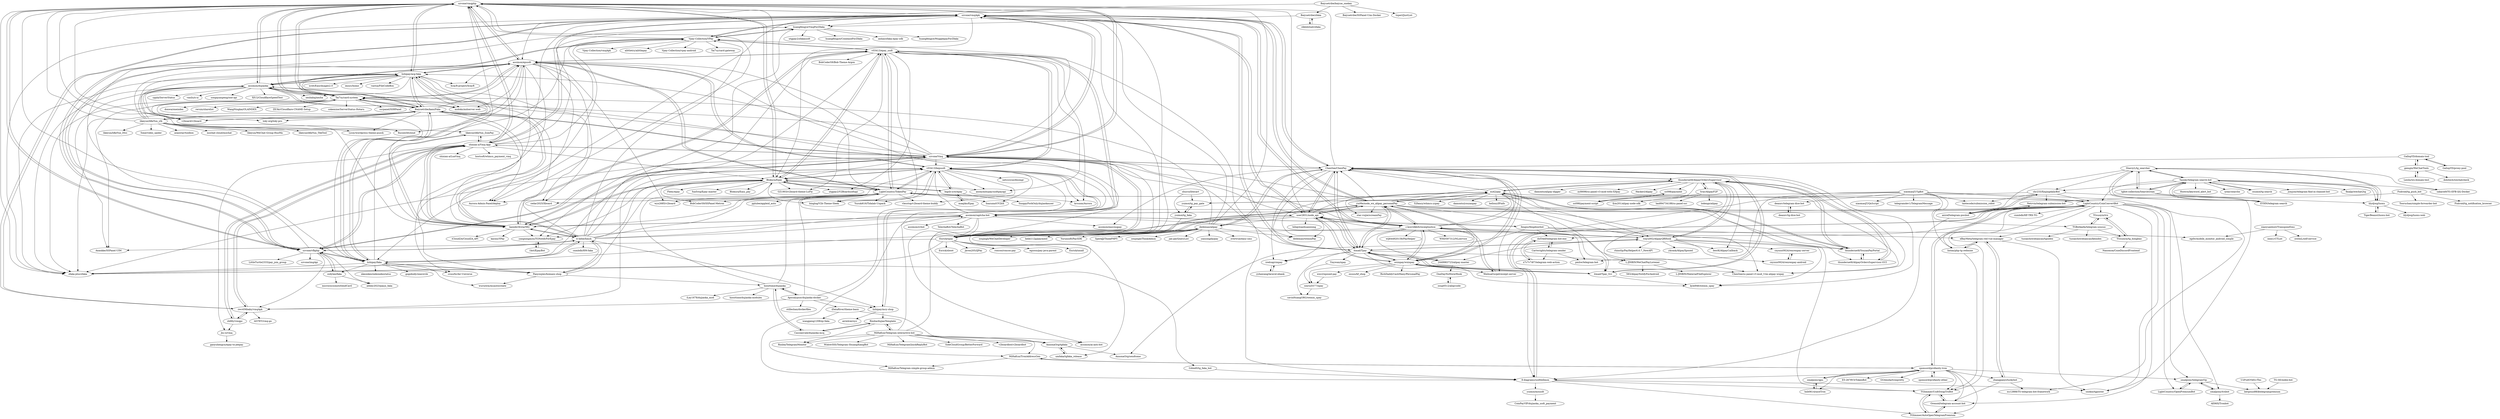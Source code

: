 digraph G {
"szvone/vmqphp" -> "szvone/vmqApk"
"szvone/vmqphp" -> "szvone/Vmq"
"szvone/vmqphp" -> "assimon/epusdt"
"szvone/vmqphp" -> "lizhipay/acg-faka"
"szvone/vmqphp" -> "assimon/dujiaoka"
"szvone/vmqphp" -> "zfaka-plus/zfaka" ["e"=1]
"szvone/vmqphp" -> "Tai7sy/card-system"
"szvone/vmqphp" -> "szvone/vfkphp"
"szvone/vmqphp" -> "Baiyuetribe/kamiFaka"
"szvone/vmqphp" -> "v2board/v2board" ["e"=1]
"szvone/vmqphp" -> "flucont/btcloud" ["e"=1]
"szvone/vmqphp" -> "Blokura/Epay"
"szvone/vmqphp" -> "shinian-a/Vmq-App"
"szvone/vmqphp" -> "LightCountry/TokenPay"
"szvone/vmqphp" -> "Aurora-Admin-Panel/deploy" ["e"=1]
"assimon/dujiaoka" -> "lizhipay/acg-faka"
"assimon/dujiaoka" -> "zfaka-plus/zfaka" ["e"=1]
"assimon/dujiaoka" -> "Tai7sy/card-system"
"assimon/dujiaoka" -> "assimon/epusdt"
"assimon/dujiaoka" -> "nezhahq/nezha" ["e"=1]
"assimon/dujiaoka" -> "v2board/v2board" ["e"=1]
"assimon/dujiaoka" -> "Anankke/SSPanel-UIM" ["e"=1]
"assimon/dujiaoka" -> "Baiyuetribe/kamiFaka"
"assimon/dujiaoka" -> "szvone/vmqphp"
"assimon/dujiaoka" -> "vaxilu/x-ui" ["e"=1]
"assimon/dujiaoka" -> "midoks/mdserver-web" ["e"=1]
"assimon/dujiaoka" -> "songquanpeng/one-api" ["e"=1]
"assimon/dujiaoka" -> "lsky-org/lsky-pro" ["e"=1]
"assimon/dujiaoka" -> "XIU2/CloudflareSpeedTest" ["e"=1]
"assimon/dujiaoka" -> "cppla/ServerStatus" ["e"=1]
"Baiyuetribe/baiyue_onekey" -> "Baiyuetribe/SSPanel-Uim-Docker" ["e"=1]
"Baiyuetribe/baiyue_onekey" -> "Baiyuetribe/zfaka"
"Baiyuetribe/baiyue_onekey" -> "txperl/JustList" ["e"=1]
"Baiyuetribe/baiyue_onekey" -> "lizhipay/faka"
"Tai7sy/card-system" -> "zfaka-plus/zfaka" ["e"=1]
"Tai7sy/card-system" -> "assimon/dujiaoka"
"Tai7sy/card-system" -> "lizhipay/acg-faka"
"Tai7sy/card-system" -> "Baiyuetribe/kamiFaka"
"Tai7sy/card-system" -> "szvone/vmqphp"
"Tai7sy/card-system" -> "assimon/epusdt"
"Tai7sy/card-system" -> "donwa/oneindex" ["e"=1]
"Tai7sy/card-system" -> "Anankke/SSPanel-UIM" ["e"=1]
"Tai7sy/card-system" -> "v2board/v2board" ["e"=1]
"Tai7sy/card-system" -> "reruin/sharelist" ["e"=1]
"Tai7sy/card-system" -> "WangNingkai/OLAINDEX" ["e"=1]
"Tai7sy/card-system" -> "midoks/mdserver-web" ["e"=1]
"Tai7sy/card-system" -> "ZE3kr/Cloudflare-CNAME-Setup" ["e"=1]
"Tai7sy/card-system" -> "cokemine/ServerStatus-Hotaru" ["e"=1]
"Tai7sy/card-system" -> "ssrpanel/SSRPanel" ["e"=1]
"user2831/node_api" -> "yioMe/node_wx_alipay_personalPay"
"user2831/node_api" -> "c-kzxvldkhX/receiptnotice"
"user2831/node_api" -> "Exrick/xpay"
"user2831/node_api" -> "ChenSee/ChenPay"
"user2831/node_api" -> "szvone/vmqApk"
"user2831/node_api" -> "wxinpay/wxinpay"
"user2831/node_api" -> "szvone/vmqphp"
"user2831/node_api" -> "itmad/Tpay"
"user2831/node_api" -> "zfaka-plus/zfaka" ["e"=1]
"user2831/node_api" -> "szvone/Vmq"
"user2831/node_api" -> "dedemao/alipay"
"user2831/node_api" -> "dedemao/weixinPay" ["e"=1]
"user2831/node_api" -> "hiliqi/xiaohuanxiong" ["e"=1]
"user2831/node_api" -> "ChenSee/ss-panel-v3-mod_Uim-alipay-wxpay" ["e"=1]
"user2831/node_api" -> "xu42/pay"
"Exrick/xpay" -> "user2831/node_api"
"Exrick/xpay" -> "Exrick/xmall" ["e"=1]
"Exrick/xpay" -> "szvone/vmqphp"
"Exrick/xpay" -> "Exrick/xboot" ["e"=1]
"Exrick/xpay" -> "zfaka-plus/zfaka" ["e"=1]
"Exrick/xpay" -> "Tai7sy/card-system"
"Exrick/xpay" -> "assimon/dujiaoka"
"Exrick/xpay" -> "yioMe/node_wx_alipay_personalPay"
"Exrick/xpay" -> "Javen205/IJPay" ["e"=1]
"Exrick/xpay" -> "roncoo/roncoo-pay" ["e"=1]
"Exrick/xpay" -> "szvone/vmqApk"
"Exrick/xpay" -> "szvone/Vmq"
"Exrick/xpay" -> "Anankke/SSPanel-UIM" ["e"=1]
"Exrick/xpay" -> "egzosn/pay-java-parent" ["e"=1]
"Exrick/xpay" -> "dedemao/alipay"
"szvone/vmqApk" -> "szvone/Vmq"
"szvone/vmqApk" -> "szvone/vmqphp"
"szvone/vmqApk" -> "szvone/vfkphp"
"szvone/vmqApk" -> "zwc456baby/vmqApk"
"szvone/vmqApk" -> "ChenSee/ChenPay"
"szvone/vmqApk" -> "Vpay-Collection/VPay"
"szvone/vmqApk" -> "shinian-a/Vmq-App"
"szvone/vmqApk" -> "assimon/epusdt"
"szvone/vmqApk" -> "itmad/Tpay"
"szvone/vmqApk" -> "user2831/node_api"
"szvone/vmqApk" -> "Blokura/Epay"
"szvone/vmqApk" -> "zfaka-plus/zfaka" ["e"=1]
"szvone/vmqApk" -> "yioMe/node_wx_alipay_personalPay"
"szvone/vmqApk" -> "huangfengye/VmqForZfaka"
"szvone/vmqApk" -> "c-kzxvldkhX/receiptnotice"
"c-kzxvldkhX/receiptnotice" -> "WeihuaGu/getreceipt-server"
"c-kzxvldkhX/receiptnotice" -> "user2831/node_api"
"c-kzxvldkhX/receiptnotice" -> "wlj644920158/PayHelper"
"c-kzxvldkhX/receiptnotice" -> "yioMe/node_wx_alipay_personalPay"
"c-kzxvldkhX/receiptnotice" -> "wayu002/AlipayQRHook"
"c-kzxvldkhX/receiptnotice" -> "WHD597312/NLservice"
"c-kzxvldkhX/receiptnotice" -> "szvone/vmqApk"
"c-kzxvldkhX/receiptnotice" -> "ChenSee/ChenPay"
"c-kzxvldkhX/receiptnotice" -> "wxinpay/wxinpay"
"c-kzxvldkhX/receiptnotice" -> "itmad/Tpay"
"c-kzxvldkhX/receiptnotice" -> "szvone/Vmq"
"c-kzxvldkhX/receiptnotice" -> "2449983723/alipay-master"
"c-kzxvldkhX/receiptnotice" -> "Exrick/xpay"
"c-kzxvldkhX/receiptnotice" -> "xu42/pay"
"c-kzxvldkhX/receiptnotice" -> "egdw/mobile_monitor_android_simple"
"dedemao/alipay" -> "dedemao/weixinPay" ["e"=1]
"dedemao/alipay" -> "zoujingli/WeChatDeveloper" ["e"=1]
"dedemao/alipay" -> "helei112g/payment" ["e"=1]
"dedemao/alipay" -> "ChenSee/ChenPay"
"dedemao/alipay" -> "Yurunsoft/PaySDK" ["e"=1]
"dedemao/alipay" -> "szvone/vmqphp"
"dedemao/alipay" -> "SperkJJ/ThinkPHP5" ["e"=1]
"dedemao/alipay" -> "szvone/vmqApk"
"dedemao/alipay" -> "Tai7sy/card-system"
"dedemao/alipay" -> "zoujingli/ThinkAdmin" ["e"=1]
"dedemao/alipay" -> "zfaka-plus/zfaka" ["e"=1]
"dedemao/alipay" -> "jae-jae/QueryList" ["e"=1]
"dedemao/alipay" -> "Exrick/xpay"
"dedemao/alipay" -> "yansongda/pay" ["e"=1]
"dedemao/alipay" -> "overtrue/easy-sms" ["e"=1]
"Taosky/telegram-search-bot" -> "SharzyL/tg_searcher"
"Taosky/telegram-search-bot" -> "tgbot-collection/SearchGram"
"Taosky/telegram-search-bot" -> "EYHN/telegram-search"
"Taosky/telegram-search-bot" -> "cxumol/tg-search"
"Taosky/telegram-search-bot" -> "lilydjwg/luoxu"
"Taosky/telegram-search-bot" -> "chr233/XinjingdailyBot"
"Taosky/telegram-search-bot" -> "jsmjsm/telegram-find-in-channel-bot"
"Taosky/telegram-search-bot" -> "finalpi/wechat2tg" ["e"=1]
"Taosky/telegram-search-bot" -> "sakarie9/TG-EFB-QQ-Docker" ["e"=1]
"Taosky/telegram-search-bot" -> "Hootrix/keyword_alert_bot" ["e"=1]
"Taosky/telegram-search-bot" -> "iyear/searchx"
"Taosky/telegram-search-bot" -> "LightCountry/CoinConvertBot"
"2449983723/alipay-master" -> "OneDayNoMore/Hook"
"Vpay-Collection/VPay" -> "huangfengye/VmqForZfaka"
"Vpay-Collection/VPay" -> "Tai7sy/card-gateway"
"Vpay-Collection/VPay" -> "szvone/vmqApk"
"Vpay-Collection/VPay" -> "szvone/vfkphp"
"Vpay-Collection/VPay" -> "Vpay-Collection/vmqApk"
"Vpay-Collection/VPay" -> "szvone/vmqphp"
"Vpay-Collection/VPay" -> "alittletry/alittlepay"
"Vpay-Collection/VPay" -> "Vpay-Collection/vpay-android"
"Vpay-Collection/VPay" -> "v03413/epay_usdt"
"ChenSee/ChenPay" -> "ChenSee/ss-panel-v3-mod_Uim-alipay-wxpay" ["e"=1]
"ChenSee/ChenPay" -> "itmad/Tpay"
"ChenSee/ChenPay" -> "wxinpay/wxinpay"
"ChenSee/ChenPay" -> "itmad/Tpay_Svr"
"ChenSee/ChenPay" -> "szvone/vmqApk"
"ChenSee/ChenPay" -> "assimon/easymqpay"
"ChenSee/ChenPay" -> "kyle946/weixin_upay"
"ChenSee/ChenPay" -> "user2831/node_api"
"ChenSee/ChenPay" -> "dedemao/alipay"
"ChenSee/ChenPay" -> "iredcap/cmpay"
"ChenSee/ChenPay" -> "thundernet8/AlipayOrdersSupervisor"
"ChenSee/ChenPay" -> "szvone/vmqphp"
"ChenSee/ChenPay" -> "dedemao/weixinPay" ["e"=1]
"ChenSee/ChenPay" -> "szvone/Vmq"
"ChenSee/ChenPay" -> "WeihuaGu/getreceipt-server"
"itmad/Tpay_Svr" -> "itmad/Tpay"
"itmad/Tpay_Svr" -> "kyle946/weixin_upay"
"itmad/Tpay_Svr" -> "ChenSee/ChenPay"
"itmad/Tpay_Svr" -> "wxinpay/wxinpay"
"GallopYD/proxy-pool" -> "GallopYD/domain-tool"
"gemgin/WeChatTools" -> "GallopYD/domain-tool"
"gemgin/WeChatTools" -> "Leslin/wx-domain-test"
"gemgin/WeChatTools" -> "dolotech/wechatcheck"
"xu42/pay" -> "thundernet8/YouzanPayPortal"
"xu42/pay" -> "thundernet8/AlipayOrdersSupervisor"
"xu42/pay" -> "iredcap/cmpay"
"xu42/pay" -> "yioMe/node_wx_alipay_personalPay"
"xu42/pay" -> "wayu002/AlipayQRHook"
"xu42/pay" -> "itmad/Tpay_Svr"
"xu42/pay" -> "ChenSee/ChenPay"
"xu42/pay" -> "ChenSee/ss-panel-v3-mod_Uim-alipay-wxpay" ["e"=1]
"xu42/pay" -> "damonto/youzanpay"
"xu42/pay" -> "helloxz/IPinfo" ["e"=1]
"xu42/pay" -> "star-ruijie/screamPay"
"xu42/pay" -> "thundernet8/AlipayOrdersSupervisor-GUI"
"xu42/pay" -> "52fancy/whmcs-yzpay" ["e"=1]
"szvone/Vmq" -> "szvone/vmqApk"
"szvone/Vmq" -> "szvone/vmqphp"
"szvone/Vmq" -> "shinian-a/Vmq-App"
"szvone/Vmq" -> "szvone/vfkphp"
"szvone/Vmq" -> "Baiyuetribe/kamiFaka"
"szvone/Vmq" -> "assimon/epusdt"
"szvone/Vmq" -> "Blokura/Epay"
"szvone/Vmq" -> "Vpay-Collection/VPay"
"szvone/Vmq" -> "v03413/bepusdt"
"szvone/Vmq" -> "zfaka-plus/zfaka" ["e"=1]
"szvone/Vmq" -> "lizhipay/acg-faka"
"szvone/Vmq" -> "ChenSee/ChenPay"
"szvone/Vmq" -> "zwc456baby/vmqApk"
"szvone/Vmq" -> "Exrick/xpay"
"szvone/Vmq" -> "Tai7sy/card-system"
"yioMe/node_wx_alipay_personalPay" -> "user2831/node_api"
"yioMe/node_wx_alipay_personalPay" -> "c-kzxvldkhX/receiptnotice"
"yioMe/node_wx_alipay_personalPay" -> "itmad/Tpay"
"yioMe/node_wx_alipay_personalPay" -> "Exrick/xpay"
"yioMe/node_wx_alipay_personalPay" -> "szvone/vmqApk"
"yioMe/node_wx_alipay_personalPay" -> "xu42/pay"
"yioMe/node_wx_alipay_personalPay" -> "wxinpay/wxinpay"
"yioMe/node_wx_alipay_personalPay" -> "wayu002/AlipayQRHook"
"yioMe/node_wx_alipay_personalPay" -> "itmad/Tpay_Svr"
"yioMe/node_wx_alipay_personalPay" -> "ChenSee/ChenPay"
"yioMe/node_wx_alipay_personalPay" -> "szvone/Vmq"
"yioMe/node_wx_alipay_personalPay" -> "star-ruijie/screamPay"
"yioMe/node_wx_alipay_personalPay" -> "thundernet8/AlipayOrdersSupervisor"
"yioMe/node_wx_alipay_personalPay" -> "ChenSee/ss-panel-v3-mod_Uim-alipay-wxpay" ["e"=1]
"yioMe/node_wx_alipay_personalPay" -> "thundernet8/YouzanPayPortal"
"Fndroid/tg_push_bot" -> "Fndroid/tg_notification_browser"
"Fndroid/tg_push_bot" -> "Tooruchan/simple-forwarder-bot" ["e"=1]
"Fndroid/tg_push_bot" -> "Netrvin/telegram-submission-bot"
"itmad/Tpay" -> "itmad/Tpay_Svr"
"itmad/Tpay" -> "ChenSee/ChenPay"
"itmad/Tpay" -> "wayu002/AlipayQRHook"
"itmad/Tpay" -> "kyle946/weixin_upay"
"itmad/Tpay" -> "wxinpay/wxinpay"
"itmad/Tpay" -> "yioMe/node_wx_alipay_personalPay"
"itmad/Tpay" -> "Tinywan/xpay"
"itmad/Tpay" -> "szvone/vmqApk"
"itmad/Tpay" -> "iredcap/cmpay"
"itmad/Tpay" -> "L-JINBIN/WeChatPayListener"
"itmad/Tpay" -> "user2831/node_api"
"itmad/Tpay" -> "2449983723/alipay-master"
"itmad/Tpay" -> "szvone/Vmq"
"itmad/Tpay" -> "cavinHuangORG/weixin_upay"
"huangfengye/VmqForZfaka" -> "anhao/zfaka-epay-sdk"
"huangfengye/VmqForZfaka" -> "huangfengye/MugglepayForZfaka"
"huangfengye/VmqForZfaka" -> "utgpay2/zfakausdt"
"huangfengye/VmqForZfaka" -> "Vpay-Collection/VPay"
"huangfengye/VmqForZfaka" -> "huangfengye/CoinbaseForZfaka"
"GallopYD/domain-tool" -> "GallopYD/proxy-pool"
"GallopYD/domain-tool" -> "gemgin/WeChatTools"
"GallopYD/domain-tool" -> "ChenSee/ChenPay"
"szvone/vfkphp" -> "szvone/vmqApk"
"szvone/vfkphp" -> "huangfengye/VmqForZfaka"
"szvone/vfkphp" -> "lizhipay/faka"
"szvone/vfkphp" -> "szvone/vmqphp"
"szvone/vfkphp" -> "szvone/Vmq"
"szvone/vfkphp" -> "Vpay-Collection/VPay"
"szvone/vfkphp" -> "zzdylan/faka"
"szvone/vfkphp" -> "shinian-a/Vmq-App"
"szvone/vfkphp" -> "LittleTurtle2333/pay_join_group"
"szvone/vfkphp" -> "szvone/imgApi" ["e"=1]
"szvone/vfkphp" -> "abbey2023/payjs_faka" ["e"=1]
"szvone/vfkphp" -> "w-hehe/hmyk"
"szvone/vfkphp" -> "zwc456baby/vmqApk"
"Baiyuetribe/zfaka" -> "huangfengye/VmqForZfaka"
"Baiyuetribe/zfaka" -> "zlkbdotnet/zfaka"
"cxumol/tg-search" -> "Taosky/telegram-search-bot"
"zzdylan/faka" -> "abbey2023/payjs_faka" ["e"=1]
"zzdylan/faka" -> "szvone/vfkphp"
"zzdylan/faka" -> "microcisco/autoSendCard"
"wayu002/AlipayQRHook" -> "ykrank/AlipayXposed"
"wayu002/AlipayQRHook" -> "cxyxxx0924/renrenpay-android"
"wayu002/AlipayQRHook" -> "itmad/Tpay"
"wayu002/AlipayQRHook" -> "2449983723/alipay-master"
"wayu002/AlipayQRHook" -> "c-kzxvldkhX/receiptnotice"
"wayu002/AlipayQRHook" -> "thundernet8/AlipayOrdersSupervisor"
"wayu002/AlipayQRHook" -> "kyle946/weixin_upay"
"wayu002/AlipayQRHook" -> "rhinoSp/PayHelper6.6.7_NewAPI"
"wayu002/AlipayQRHook" -> "cxyxxx0924/renrenpay-server"
"wayu002/AlipayQRHook" -> "bestK/AlipayCallback"
"wayu002/AlipayQRHook" -> "thundernet8/YouzanPayPortal"
"axiref/telegram-pwsbot" -> "Netrvin/telegram-submission-bot"
"axiref/telegram-pwsbot" -> "chr233/XinjingdailyBot"
"axiref/telegram-pwsbot" -> "8-diagrams/usdtbillmon"
"wxinpay/wxinpay" -> "ChenSee/ChenPay"
"wxinpay/wxinpay" -> "itmad/Tpay_Svr"
"wxinpay/wxinpay" -> "itmad/Tpay"
"wxinpay/wxinpay" -> "user2831/node_api"
"wxinpay/wxinpay" -> "WeihuaGu/getreceipt-server"
"wxinpay/wxinpay" -> "wxs2/xposed-pay"
"wxinpay/wxinpay" -> "osuuu/bf_shop"
"wxinpay/wxinpay" -> "RichDaddyCashMany/PersonalPay"
"wxinpay/wxinpay" -> "ChenSee/ss-panel-v3-mod_Uim-alipay-wxpay" ["e"=1]
"wxinpay/wxinpay" -> "yioMe/node_wx_alipay_personalPay"
"wxinpay/wxinpay" -> "c-kzxvldkhX/receiptnotice"
"wxinpay/wxinpay" -> "xinrui5577/xpay"
"yybawang/laravel-ebank" -> "iredcap/cmpay"
"Tinywan/xpay" -> "xinrui5577/xpay"
"WeihuaGu/getreceipt-server" -> "c-kzxvldkhX/receiptnotice"
"cxyxxx0924/renrenpay-server" -> "cxyxxx0924/renrenpay-android"
"cxyxxx0924/renrenpay-android" -> "cxyxxx0924/renrenpay-server"
"thundernet8/YouzanPayPortal" -> "thundernet8/AlipayOrdersSupervisor"
"thundernet8/YouzanPayPortal" -> "thundernet8/AlipayOrdersSupervisor-GUI"
"thundernet8/YouzanPayPortal" -> "xu42/pay"
"zhangpanyi/luckybot" -> "Orenoid/telegram-account-bot"
"zhangpanyi/luckybot" -> "eBayMeta/telegram-red-vue-manager"
"zhangpanyi/luckybot" -> "xu12888/TS-telegram-bot-framework"
"iredcap/cmpay" -> "yybawang/laravel-ebank"
"Netrvin/telegram-submission-bot" -> "axiref/telegram-pwsbot"
"fengnz/fengdoorbot" -> "TGlimmer/UsdtSwapTrxBot"
"fengnz/fengdoorbot" -> "dsf34ef/telegram-bot-exe"
"fengnz/fengdoorbot" -> "assimon/captcha-bot"
"fengnz/fengdoorbot" -> "eBayMeta/telegram-red-vue-manager"
"fengnz/fengdoorbot" -> "AnnonaOrg/sendtome"
"OneDayNoMore/Hook" -> "zoup0512/aliqrcode"
"Leslin/wx-domain-test" -> "gemgin/WeChatTools"
"xinrui5577/xpay" -> "cavinHuangORG/weixin_upay"
"SharzyL/tg_searcher" -> "Taosky/telegram-search-bot"
"SharzyL/tg_searcher" -> "EYHN/telegram-search"
"SharzyL/tg_searcher" -> "tgbot-collection/SearchGram"
"SharzyL/tg_searcher" -> "lilydjwg/luoxu"
"SharzyL/tg_searcher" -> "sakarie9/TG-EFB-QQ-Docker" ["e"=1]
"SharzyL/tg_searcher" -> "axiref/telegram-pwsbot"
"SharzyL/tg_searcher" -> "chr233/XinjingdailyBot"
"lizhipay/faka" -> "szvone/vfkphp"
"lizhipay/faka" -> "Baiyuetribe/kamiFaka"
"lizhipay/faka" -> "Panyoujies/bomaos-shop"
"lizhipay/faka" -> "zfaka-plus/zfaka" ["e"=1]
"lizhipay/faka" -> "lizhipay/acg-faka"
"lizhipay/faka" -> "Tai7sy/card-system"
"lizhipay/faka" -> "w-hehe/hmyk"
"lizhipay/faka" -> "szvone/vmqphp"
"lizhipay/faka" -> "nkeonkeo/nekonekostatus" ["e"=1]
"lizhipay/faka" -> "zzdylan/faka"
"lizhipay/faka" -> "gogobody/onecircle" ["e"=1]
"lizhipay/faka" -> "szvone/Vmq"
"lizhipay/faka" -> "Vpay-Collection/VPay"
"lizhipay/faka" -> "wuruiwm/msautocreate" ["e"=1]
"lizhipay/faka" -> "crossfw/Air-Universe" ["e"=1]
"EYHN/telegram-search" -> "SharzyL/tg_searcher"
"EYHN/telegram-search" -> "Taosky/telegram-search-bot"
"Blokura/Epay" -> "v03413/epay_usdt"
"Blokura/Epay" -> "fua5rxq/Epay-master"
"Blokura/Epay" -> "Blokura/Easy_pay"
"Blokura/Epay" -> "yangningmou/TGNotifyForEpay"
"Blokura/Epay" -> "bigsb-scw/epay"
"Blokura/Epay" -> "Fleey/epay"
"Blokura/Epay" -> "LightCountry/TokenPay"
"Blokura/Epay" -> "szvone/vmqphp"
"Blokura/Epay" -> "kaindev8/starMQ"
"Blokura/Epay" -> "anonymitypay/usdtpayapi" ["e"=1]
"Blokura/Epay" -> "GZ1903/v2board-theme-LuFly" ["e"=1]
"Blokura/Epay" -> "utgpay2/V2Boardusdtapi" ["e"=1]
"Blokura/Epay" -> "v03413/bepusdt"
"Blokura/Epay" -> "BobCoderS9/SSPanel-Metron" ["e"=1]
"Blokura/Epay" -> "binglog/V2b-Theme-Sleek" ["e"=1]
"xiaoyuanhost/TranspondSms" -> "egdw/mobile_monitor_android_simple"
"xiaoyuanhost/TranspondSms" -> "ziwenL/self-service"
"xiaoyuanhost/TranspondSms" -> "iiiiiii1/CTList" ["e"=1]
"wxs2/xposed-pay" -> "xinrui5577/xpay"
"GAted0/tg_faka_bot" -> "8-diagrams/usdtbillmon"
"Baiyuetribe/kamiFaka" -> "lizhipay/acg-faka"
"Baiyuetribe/kamiFaka" -> "Tai7sy/card-system"
"Baiyuetribe/kamiFaka" -> "assimon/dujiaoka"
"Baiyuetribe/kamiFaka" -> "zfaka-plus/zfaka" ["e"=1]
"Baiyuetribe/kamiFaka" -> "szvone/vmqphp"
"Baiyuetribe/kamiFaka" -> "lizhipay/faka"
"Baiyuetribe/kamiFaka" -> "assimon/epusdt"
"Baiyuetribe/kamiFaka" -> "szvone/Vmq"
"Baiyuetribe/kamiFaka" -> "v2board/v2board" ["e"=1]
"Baiyuetribe/kamiFaka" -> "w-hehe/hmyk"
"Baiyuetribe/kamiFaka" -> "Panyoujies/bomaos-shop"
"Baiyuetribe/kamiFaka" -> "Licoy/wordpress-theme-puock" ["e"=1]
"Baiyuetribe/kamiFaka" -> "Aurora-Admin-Panel/deploy" ["e"=1]
"Baiyuetribe/kamiFaka" -> "likeyun/liKeYun_ylb"
"Baiyuetribe/kamiFaka" -> "lsky-org/lsky-pro" ["e"=1]
"Panyoujies/bomaos-shop" -> "lizhipay/faka"
"Panyoujies/bomaos-shop" -> "w-hehe/hmyk"
"Panyoujies/bomaos-shop" -> "Blokura/Epay"
"Panyoujies/bomaos-shop" -> "hiouttime/dujiaoka"
"Panyoujies/bomaos-shop" -> "wuruiwm/msautocreate" ["e"=1]
"likeyun/liKeYun_ylb" -> "likeyun/WeChat-Group-HuoMa" ["e"=1]
"likeyun/liKeYun_ylb" -> "likeyun/liKeYun_TbkTool" ["e"=1]
"likeyun/liKeYun_ylb" -> "szvone/vmqphp"
"likeyun/liKeYun_ylb" -> "likeyun/liKeYun_Dwz" ["e"=1]
"likeyun/liKeYun_ylb" -> "lizhipay/acg-faka"
"likeyun/liKeYun_ylb" -> "likeyun/liKeYun_ZsmPay"
"likeyun/liKeYun_ylb" -> "flucont/btcloud" ["e"=1]
"likeyun/liKeYun_ylb" -> "5ime/video_spider" ["e"=1]
"likeyun/liKeYun_ylb" -> "assimon/dujiaoka"
"likeyun/liKeYun_ylb" -> "Baiyuetribe/kamiFaka"
"likeyun/liKeYun_ylb" -> "aoaostar/toolbox" ["e"=1]
"likeyun/liKeYun_ylb" -> "mochat-cloud/mochat" ["e"=1]
"likeyun/liKeYun_ylb" -> "kaindev8/starMQ"
"likeyun/liKeYun_ylb" -> "assimon/epusdt"
"likeyun/liKeYun_ylb" -> "Licoy/wordpress-theme-puock" ["e"=1]
"lilydjwg/luoxu" -> "TigerBeanst/luoxu-bot"
"lilydjwg/luoxu" -> "SharzyL/tg_searcher"
"lilydjwg/luoxu" -> "lilydjwg/luoxu-web"
"lilydjwg/luoxu" -> "Taosky/telegram-search-bot"
"zlkbdotnet/zfaka" -> "Baiyuetribe/zfaka"
"TG-SE/index-bot" -> "liergouzi88/ktelegrampremium"
"Apocalypsor/dujiaoka-docker" -> "hiouttime/dujiaoka"
"Apocalypsor/dujiaoka-docker" -> "stilleshan/dockerfiles" ["e"=1]
"Apocalypsor/dujiaoka-docker" -> "v03413/bepusdt"
"Apocalypsor/dujiaoka-docker" -> "zwc456baby/vmqApk"
"Apocalypsor/dujiaoka-docker" -> "LightCountry/TokenPay"
"Apocalypsor/dujiaoka-docker" -> "iDataRiver/theme-basic"
"Apocalypsor/dujiaoka-docker" -> "lizhipay/mcy-shop"
"assimon/epusdt" -> "LightCountry/TokenPay"
"assimon/epusdt" -> "v03413/bepusdt"
"assimon/epusdt" -> "assimon/dujiaoka"
"assimon/epusdt" -> "szvone/vmqphp"
"assimon/epusdt" -> "lizhipay/acg-faka"
"assimon/epusdt" -> "v03413/epay_usdt"
"assimon/epusdt" -> "XrayR-project/XrayR" ["e"=1]
"assimon/epusdt" -> "Aurora-Admin-Panel/deploy" ["e"=1]
"assimon/epusdt" -> "cedar2025/Xboard" ["e"=1]
"assimon/epusdt" -> "v2board/v2board" ["e"=1]
"assimon/epusdt" -> "Tai7sy/card-system"
"assimon/epusdt" -> "flucont/btcloud" ["e"=1]
"assimon/epusdt" -> "wyx2685/v2board" ["e"=1]
"assimon/epusdt" -> "midoks/mdserver-web" ["e"=1]
"assimon/epusdt" -> "crossfw/Air-Universe" ["e"=1]
"lizhipay/acg-faka" -> "assimon/dujiaoka"
"lizhipay/acg-faka" -> "Baiyuetribe/kamiFaka"
"lizhipay/acg-faka" -> "szvone/vmqphp"
"lizhipay/acg-faka" -> "Tai7sy/card-system"
"lizhipay/acg-faka" -> "assimon/epusdt"
"lizhipay/acg-faka" -> "zfaka-plus/zfaka" ["e"=1]
"lizhipay/acg-faka" -> "v2board/v2board" ["e"=1]
"lizhipay/acg-faka" -> "lizhipay/faka"
"lizhipay/acg-faka" -> "nezhahq/nezha" ["e"=1]
"lizhipay/acg-faka" -> "cedar2025/Xboard" ["e"=1]
"lizhipay/acg-faka" -> "XrayR-project/XrayR" ["e"=1]
"lizhipay/acg-faka" -> "midoks/mdserver-web" ["e"=1]
"lizhipay/acg-faka" -> "icret/EasyImages2.0" ["e"=1]
"lizhipay/acg-faka" -> "imsyy/home" ["e"=1]
"lizhipay/acg-faka" -> "vastsa/FileCodeBox" ["e"=1]
"assimon/captcha-bot" -> "LightCountry/CoinConvertBot"
"assimon/captcha-bot" -> "v03413/epay_usdt"
"assimon/captcha-bot" -> "assimon/ai-anti-bot"
"assimon/captcha-bot" -> "yangningmou/TGNotifyForEpay"
"assimon/captcha-bot" -> "fengnz/fengdoorbot"
"assimon/captcha-bot" -> "v03413/bepusdt"
"assimon/captcha-bot" -> "pmhw/telegram-bot"
"assimon/captcha-bot" -> "assimon/easymqpay"
"assimon/captcha-bot" -> "LightCountry/TokenPay"
"assimon/captcha-bot" -> "kaindev8/starMQ"
"assimon/captcha-bot" -> "TelechaBot/TelechaBot" ["e"=1]
"assimon/captcha-bot" -> "8-diagrams/usdtbillmon"
"assimon/captcha-bot" -> "assimon/svbot" ["e"=1]
"assimon/captcha-bot" -> "GAted0/tg_faka_bot"
"assimon/captcha-bot" -> "assimon/epusdt"
"v03413/epay_usdt" -> "v03413/bepusdt"
"v03413/epay_usdt" -> "Blokura/Epay"
"v03413/epay_usdt" -> "LightCountry/TokenPay"
"v03413/epay_usdt" -> "yangningmou/TGNotifyForEpay"
"v03413/epay_usdt" -> "kaindev8/starMQ"
"v03413/epay_usdt" -> "assimon/epusdt"
"v03413/epay_usdt" -> "assimon/captcha-bot"
"v03413/epay_usdt" -> "anonymitypay/usdtpayapi" ["e"=1]
"v03413/epay_usdt" -> "binglog/V2b-Theme-Sleek" ["e"=1]
"v03413/epay_usdt" -> "GZ1903/v2board-theme-LuFly" ["e"=1]
"v03413/epay_usdt" -> "utgpay2/V2Boardusdtapi" ["e"=1]
"v03413/epay_usdt" -> "8-diagrams/usdtbillmon"
"v03413/epay_usdt" -> "BobCoderS9/Bob-Theme-Argon" ["e"=1]
"v03413/epay_usdt" -> "krsunm/Aurora" ["e"=1]
"v03413/epay_usdt" -> "Vpay-Collection/VPay"
"w-hehe/hmyk" -> "kaindev8/starMQ"
"w-hehe/hmyk" -> "lizhipay/faka"
"w-hehe/hmyk" -> "Panyoujies/bomaos-shop"
"w-hehe/hmyk" -> "v03413/epay_usdt"
"w-hehe/hmyk" -> "szvone/vfkphp"
"w-hehe/hmyk" -> "huangfengye/VmqForZfaka"
"w-hehe/hmyk" -> "lizhipay/acg-faka"
"w-hehe/hmyk" -> "Baiyuetribe/kamiFaka"
"w-hehe/hmyk" -> "assimon/captcha-bot"
"w-hehe/hmyk" -> "cnmbdb/HM-faka"
"w-hehe/hmyk" -> "lizhipay/mcy-shop"
"w-hehe/hmyk" -> "v03413/bepusdt"
"w-hehe/hmyk" -> "LightCountry/CoinConvertBot"
"w-hehe/hmyk" -> "LightCountry/TokenPay"
"w-hehe/hmyk" -> "Vpay-Collection/VPay"
"tgbot-collection/SearchGram" -> "SharzyL/tg_searcher"
"tgbot-collection/SearchGram" -> "Taosky/telegram-search-bot"
"tgbot-collection/SearchGram" -> "EYHN/telegram-search"
"tgbot-collection/SearchGram" -> "lilydjwg/luoxu"
"dsf34ef/telegram-bot-exe" -> "x7c7v7i87/telegram-web-action"
"dsf34ef/telegram-bot-exe" -> "Cartwrights/telegram-sender"
"TigerBeanst/luoxu-bot" -> "lilydjwg/luoxu"
"LightCountry/TokenPay" -> "assimon/epusdt"
"LightCountry/TokenPay" -> "v03413/bepusdt"
"LightCountry/TokenPay" -> "v03413/epay_usdt"
"LightCountry/TokenPay" -> "LightCountry/CoinConvertBot"
"LightCountry/TokenPay" -> "wyx2685/v2board" ["e"=1]
"LightCountry/TokenPay" -> "InazumaV/V2bX" ["e"=1]
"LightCountry/TokenPay" -> "Blokura/Epay"
"LightCountry/TokenPay" -> "binglog/V2b-Theme-Sleek" ["e"=1]
"LightCountry/TokenPay" -> "cedar2025/Xboard" ["e"=1]
"LightCountry/TokenPay" -> "Yuzuki616/Tidalab-Unpack" ["e"=1]
"LightCountry/TokenPay" -> "krsunm/Aurora" ["e"=1]
"LightCountry/TokenPay" -> "BobCoderS9/SSPanel-Metron" ["e"=1]
"LightCountry/TokenPay" -> "vlesstop/v2board-theme-buddy" ["e"=1]
"LightCountry/TokenPay" -> "Aurora-Admin-Panel/deploy" ["e"=1]
"LightCountry/TokenPay" -> "pplulee/appleid_auto" ["e"=1]
"eBayMeta/telegram-red-vue-manager" -> "lintan/php-tg-redmine"
"eBayMeta/telegram-red-vue-manager" -> "snokin/tgposter"
"eBayMeta/telegram-red-vue-manager" -> "zhangpanyi/luckybot"
"shinian-a/Vmq-App" -> "zh66y/vmqpc"
"shinian-a/Vmq-App" -> "zwc456baby/vmqApk"
"shinian-a/Vmq-App" -> "kaindev8/starMQ"
"shinian-a/Vmq-App" -> "szvone/Vmq"
"shinian-a/Vmq-App" -> "szvone/vmqphp"
"shinian-a/Vmq-App" -> "szvone/vfkphp"
"shinian-a/Vmq-App" -> "likeyun/liKeYun_ZsmPay"
"shinian-a/Vmq-App" -> "shinian-a/LuaVmq"
"shinian-a/Vmq-App" -> "szvone/vmqApk"
"shinian-a/Vmq-App" -> "Jiu-ci/vmq"
"shinian-a/Vmq-App" -> "Blokura/Epay"
"shinian-a/Vmq-App" -> "huangfengye/VmqForZfaka"
"shinian-a/Vmq-App" -> "Vpay-Collection/VPay"
"shinian-a/Vmq-App" -> "hostsoft/whmcs_payment_vmq"
"kaindev8/starMQ" -> "iCloudZA/CloudZA_API" ["e"=1]
"kaindev8/starMQ" -> "v03413/epay_usdt"
"kaindev8/starMQ" -> "shinian-a/Vmq-App"
"kaindev8/starMQ" -> "Blokura/Epay"
"kaindev8/starMQ" -> "v03413/bepusdt"
"kaindev8/starMQ" -> "szvone/vmqphp"
"kaindev8/starMQ" -> "w-hehe/hmyk"
"kaindev8/starMQ" -> "yangningmou/TGNotifyForEpay"
"kaindev8/starMQ" -> "assimon/captcha-bot"
"kaindev8/starMQ" -> "LightCountry/TokenPay"
"kaindev8/starMQ" -> "likeyun/liKeYun_ZsmPay"
"kaindev8/starMQ" -> "kacins/YPay"
"kaindev8/starMQ" -> "assimon/epusdt"
"kaindev8/starMQ" -> "Vpay-Collection/VPay"
"kaindev8/starMQ" -> "szvone/vmqApk"
"xiaomaoJT/TgBot" -> "yuimoi/tg_pay_gate"
"xiaomaoJT/TgBot" -> "xu12888/TS-telegram-bot-framework"
"xiaomaoJT/TgBot" -> "taotecode/submission_robot"
"xiaomaoJT/TgBot" -> "TGBotkaifa/telegram-sousuo"
"xiaomaoJT/TgBot" -> "8-diagrams/usdtbillmon"
"xiaomaoJT/TgBot" -> "pmhw/telegram-bot"
"xiaomaoJT/TgBot" -> "LightCountry/CoinConvertBot"
"xiaomaoJT/TgBot" -> "lintan/php-tg-redmine"
"xiaomaoJT/TgBot" -> "deanxv/telegram-dice-bot"
"xiaomaoJT/TgBot" -> "telegramdev1/TelegramMessage" ["e"=1]
"xiaomaoJT/TgBot" -> "xiaomaoJT/QxScript" ["e"=1]
"LightCountry/CoinConvertBot" -> "TGlimmer/UsdtSwapTrxBot"
"LightCountry/CoinConvertBot" -> "LightCountry/TokenPay"
"LightCountry/CoinConvertBot" -> "8-diagrams/usdtbillmon"
"LightCountry/CoinConvertBot" -> "LightCountry/OpenPremiumBot"
"LightCountry/CoinConvertBot" -> "smalpony/telegramVip"
"LightCountry/CoinConvertBot" -> "assimon/captcha-bot"
"LightCountry/CoinConvertBot" -> "eBayMeta/telegram-red-vue-manager"
"LightCountry/CoinConvertBot" -> "lintan/php-tg-redmine"
"LightCountry/CoinConvertBot" -> "smalpony/trxbot"
"LightCountry/CoinConvertBot" -> "cnmbdb/HF-TRX-TG-"
"LightCountry/CoinConvertBot" -> "snokin/tgposter"
"LightCountry/CoinConvertBot" -> "dsf34ef/telegram-bot-exe"
"LightCountry/CoinConvertBot" -> "sponsord/profanity-tron"
"LightCountry/CoinConvertBot" -> "Orenoid/telegram-account-bot"
"LightCountry/CoinConvertBot" -> "TGsuoyin/trx"
"yangningmou/TGNotifyForEpay" -> "1kst/EpayBot"
"zwc456baby/vmqApk" -> "shinian-a/Vmq-App"
"zwc456baby/vmqApk" -> "szvone/vmqApk"
"zwc456baby/vmqApk" -> "zh66y/vmqpc"
"zwc456baby/vmqApk" -> "ASTWY/vmq-go"
"Cartwrights/telegram-sender" -> "dsf34ef/telegram-bot-exe"
"Cartwrights/telegram-sender" -> "x7c7v7i87/telegram-web-action"
"Cartwrights/telegram-sender" -> "pmhw/telegram-bot"
"8-diagrams/usdtbillmon" -> "TGlimmer/AutoOpenTelegramPremium"
"8-diagrams/usdtbillmon" -> "snokin/tgposter"
"8-diagrams/usdtbillmon" -> "TGlimmer/UsdtSwapTrxBot"
"8-diagrams/usdtbillmon" -> "yuimoi/mousdt"
"8-diagrams/usdtbillmon" -> "LightCountry/CoinConvertBot"
"x7c7v7i87/telegram-web-action" -> "dsf34ef/telegram-bot-exe"
"chr233/XinjingdailyBot" -> "axiref/telegram-pwsbot"
"chr233/XinjingdailyBot" -> "Netrvin/telegram-submission-bot"
"chr233/XinjingdailyBot" -> "snokin/tgposter"
"chr233/XinjingdailyBot" -> "taotecode/submission_robot"
"chr233/XinjingdailyBot" -> "LightCountry/CoinConvertBot"
"chr233/XinjingdailyBot" -> "yuimoi/tg_pay_gate"
"yuimoi/mousdt" -> "CoinPayVIP/dujiaoka_usdt_payment"
"ss098/payment" -> "ss098/payment-script"
"ss098/payment-script" -> "ss098/payment"
"Orenoid/telegram-account-bot" -> "TGlimmer/UsdtSwapTrxBot"
"Orenoid/telegram-account-bot" -> "TGlimmer/AutoOpenTelegramPremium"
"shurco/litecart" -> "yuimoi/tg_pay_gate"
"shurco/litecart" -> "yuimoi/tg_faka"
"zh66y/vmqpc" -> "shinian-a/Vmq-App"
"zh66y/vmqpc" -> "zwc456baby/vmqApk"
"zh66y/vmqpc" -> "Jiu-ci/vmq"
"Cassianvale/dujiaoka-mcq" -> "hiouttime/dujiaoka"
"Cassianvale/dujiaoka-mcq" -> "Riniba/dujiaoTemplate"
"lintan/php-tg-redmine" -> "eBayMeta/telegram-red-vue-manager"
"lintan/php-tg-redmine" -> "TGlimmer/UsdtSwapTrxBot"
"likeyun/liKeYun_ZsmPay" -> "shinian-a/Vmq-App"
"likeyun/liKeYun_ZsmPay" -> "kaindev8/starMQ"
"hiouttime/dujiaoka" -> "Cassianvale/dujiaoka-mcq"
"hiouttime/dujiaoka" -> "hiouttime/dujiaoka-modules"
"hiouttime/dujiaoka" -> "Apocalypsor/dujiaoka-docker"
"hiouttime/dujiaoka" -> "Blokura/Epay"
"hiouttime/dujiaoka" -> "iLay1678/dujiaoka_mod"
"hiouttime/dujiaoka" -> "LightCountry/TokenPay"
"smalpony/trxbot" -> "smalpony/telegramVip"
"smalpony/trxbot" -> "AE86X/Tronbot"
"smalpony/gpu" -> "hxb0614/niceTron"
"smalpony/gpu" -> "sponsord/profanity-tron"
"TGlimmer/UsdtSwapTrxBot" -> "Orenoid/telegram-account-bot"
"TGlimmer/UsdtSwapTrxBot" -> "TGlimmer/AutoOpenTelegramPremium"
"Jiu-ci/vmq" -> "gaoyuhengcn/epay-to-jeepay"
"hxb0614/niceTron" -> "smalpony/gpu"
"sponsord/profanity-tron" -> "sponsord/profanity-ether"
"sponsord/profanity-tron" -> "E5-2678V3/TokenBot"
"sponsord/profanity-tron" -> "GG4mida/tronpretty"
"sponsord/profanity-tron" -> "TGlimmer/AutoOpenTelegramPremium"
"sponsord/profanity-tron" -> "TGlimmer/UsdtSwapTrxBot"
"sponsord/profanity-tron" -> "smalpony/telegramVip"
"sponsord/profanity-tron" -> "Orenoid/telegram-account-bot"
"sponsord/profanity-tron" -> "zhangpanyi/luckybot"
"sponsord/profanity-tron" -> "8-diagrams/usdtbillmon"
"sponsord/profanity-tron" -> "LightCountry/CoinConvertBot"
"TGlimmer/AutoOpenTelegramPremium" -> "TGlimmer/UsdtSwapTrxBot"
"TGlimmer/AutoOpenTelegramPremium" -> "Orenoid/telegram-account-bot"
"smalpony/telegramVip" -> "smalpony/trxbot"
"smalpony/telegramVip" -> "liergouzi88/ktelegrampremium"
"smalpony/telegramVip" -> "LightCountry/OpenPremiumBot"
"LightCountry/OpenPremiumBot" -> "smalpony/telegramVip"
"1kst/EpayBot" -> "yangningmou/TGNotifyForEpay"
"v03413/bepusdt" -> "v03413/epay_usdt"
"v03413/bepusdt" -> "LightCountry/TokenPay"
"v03413/bepusdt" -> "assimon/epusdt"
"v03413/bepusdt" -> "netcccyun/dnsmgr" ["e"=1]
"v03413/bepusdt" -> "vlesstop/v2board-theme-buddy" ["e"=1]
"v03413/bepusdt" -> "wyx2685/v2board" ["e"=1]
"v03413/bepusdt" -> "bigsb-scw/epay"
"v03413/bepusdt" -> "anonymitypay/usdtpayapi" ["e"=1]
"v03413/bepusdt" -> "lizhipay/mcy-shop"
"v03413/bepusdt" -> "Yuzuki616/Tidalab-Unpack" ["e"=1]
"v03413/bepusdt" -> "binglog/V2b-Theme-Sleek" ["e"=1]
"v03413/bepusdt" -> "InazumaV/V2bX" ["e"=1]
"v03413/bepusdt" -> "kaindev8/starMQ"
"v03413/bepusdt" -> "Blokura/Epay"
"v03413/bepusdt" -> "krsunm/Aurora" ["e"=1]
"bigsb-scw/epay" -> "maajiko/Epay"
"bigsb-scw/epay" -> "Blokura/Epay"
"bigsb-scw/epay" -> "SnoppyForkOnly/dujiaokauser"
"bigsb-scw/epay" -> "v03413/bepusdt"
"U2FsdGVkX1/Tbo" -> "liergouzi88/ktelegrampremium"
"TGBotkaifa/telegram-sousuo" -> "TGsuoyin/tg_hongbao"
"TGBotkaifa/telegram-sousuo" -> "tuziaichiwobiancao/kbindex"
"TGBotkaifa/telegram-sousuo" -> "tuziaichiwobiancao/tgindex"
"TGBotkaifa/telegram-sousuo" -> "TGsuoyin/trx"
"TGsuoyin/trx" -> "TGsuoyin/tg_hongbao"
"TGsuoyin/trx" -> "TGBotkaifa/telegram-sousuo"
"TGsuoyin/tg_hongbao" -> "TGsuoyin/trx"
"TGsuoyin/tg_hongbao" -> "Nanomoa/CozeDiscordFrontend" ["e"=1]
"deanxv/tg-dice-bot" -> "deanxv/telegram-dice-bot"
"AnnonaOrg/tgfaka" -> "umfaka/tgfaka_release"
"AnnonaOrg/tgfaka" -> "AnnonaOrg/sendtome"
"umfaka/tgfaka_release" -> "AnnonaOrg/tgfaka"
"Srar/AlipayF2F" -> "thundernet8/AlipayOrdersSupervisor"
"Srar/AlipayF2F" -> "fym201/alipay-node-sdk" ["e"=1]
"Srar/AlipayF2F" -> "lan894734188/ss-panel-ssr" ["e"=1]
"Srar/AlipayF2F" -> "lodengo/alipay" ["e"=1]
"sponsord/profanity-tron" -> "MiHaKun/TronAddressGen"
"sponsord/profanity-tron" -> "smalpony/gpu"
"sponsord/profanity-tron" -> "hxb0614/niceTron"
"deanxv/telegram-dice-bot" -> "deanxv/tg-dice-bot"
"sponsord/profanity-ether" -> "sponsord/profanity-tron"
"iDataRiver/theme-basic" -> "wangpeng1208/qs-faka"
"iDataRiver/theme-basic" -> "AnnonaOrg/tgfaka"
"thundernet8/AlipayOrdersSupervisor" -> "thundernet8/YouzanPayPortal"
"thundernet8/AlipayOrdersSupervisor" -> "thundernet8/AlipayOrdersSupervisor-GUI"
"thundernet8/AlipayOrdersSupervisor" -> "Srar/AlipayF2F"
"thundernet8/AlipayOrdersSupervisor" -> "L-JINBIN/WeChatPayListener"
"thundernet8/AlipayOrdersSupervisor" -> "damonto/alipay-digger" ["e"=1]
"thundernet8/AlipayOrdersSupervisor" -> "ss098/payment"
"thundernet8/AlipayOrdersSupervisor" -> "wayu002/AlipayQRHook"
"thundernet8/AlipayOrdersSupervisor" -> "xu42/pay"
"thundernet8/AlipayOrdersSupervisor" -> "bestK/AlipayCallback"
"thundernet8/AlipayOrdersSupervisor" -> "ChenSee/ChenPay"
"thundernet8/AlipayOrdersSupervisor" -> "zyl6698/ss-panel-v3-mod-with-f2fpay" ["e"=1]
"thundernet8/AlipayOrdersSupervisor" -> "ss098/payment-script"
"thundernet8/AlipayOrdersSupervisor" -> "Hackerl/Alipay"
"MiHaKun/Telegram-interactive-bot" -> "MiHaKun/TronAddressGen"
"MiHaKun/Telegram-interactive-bot" -> "AnnonaOrg/tgfaka"
"MiHaKun/Telegram-interactive-bot" -> "Riniba/dujiaoTemplate"
"MiHaKun/Telegram-interactive-bot" -> "WidowSSS/Telegram-ShuangXiangBot"
"MiHaKun/Telegram-interactive-bot" -> "MiHaKun/Telegram-simple-group-admin"
"MiHaKun/Telegram-interactive-bot" -> "Riniba/TelegramMonitor"
"MiHaKun/Telegram-interactive-bot" -> "MiHaKun/TelegramQuickReplyBot"
"MiHaKun/Telegram-interactive-bot" -> "v03413/bepusdt"
"MiHaKun/Telegram-interactive-bot" -> "LightCountry/CoinConvertBot"
"MiHaKun/Telegram-interactive-bot" -> "SideCloudGroup/BetterForward" ["e"=1]
"MiHaKun/Telegram-interactive-bot" -> "v2boardbot/v2boardbot" ["e"=1]
"MiHaKun/Telegram-interactive-bot" -> "assimon/ai-anti-bot"
"lizhipay/mcy-shop" -> "v03413/bepusdt"
"lizhipay/mcy-shop" -> "Riniba/dujiaoTemplate"
"lizhipay/mcy-shop" -> "airmb/airxyz" ["e"=1]
"yuimoi/tg_pay_gate" -> "yuimoi/tg_faka"
"yuimoi/tg_faka" -> "yuimoi/tg_pay_gate"
"yuimoi/tg_faka" -> "umfaka/tgfaka_release"
"maajiko/Epay" -> "bigsb-scw/epay"
"MiHaKun/TronAddressGen" -> "MiHaKun/Telegram-simple-group-admin"
"MiHaKun/TronAddressGen" -> "sponsord/profanity-tron"
"L-JINBIN/WeChatPayListener" -> "583/AlipayNotifyForAndroid"
"L-JINBIN/WeChatPayListener" -> "L-JINBIN/MaterialFileExplorer"
"Riniba/dujiaoTemplate" -> "Cassianvale/dujiaoka-mcq"
"Riniba/dujiaoTemplate" -> "Riniba/TelegramMonitor"
"Riniba/dujiaoTemplate" -> "MiHaKun/Telegram-interactive-bot"
"thundernet8/AlipayOrdersSupervisor-GUI" -> "thundernet8/AlipayOrdersSupervisor"
"thundernet8/AlipayOrdersSupervisor-GUI" -> "thundernet8/YouzanPayPortal"
"zoup0512/aliqrcode" -> "OneDayNoMore/Hook"
"Riniba/TelegramMonitor" -> "MiHaKun/TronAddressGen"
"szvone/vmqphp" ["l"="-45.842,15.509"]
"szvone/vmqApk" ["l"="-45.885,15.464"]
"szvone/Vmq" ["l"="-45.862,15.482"]
"assimon/epusdt" ["l"="-45.829,15.564"]
"lizhipay/acg-faka" ["l"="-45.781,15.551"]
"assimon/dujiaoka" ["l"="-45.743,15.527"]
"zfaka-plus/zfaka" ["l"="-44.955,15.115"]
"Tai7sy/card-system" ["l"="-45.788,15.497"]
"szvone/vfkphp" ["l"="-45.871,15.508"]
"Baiyuetribe/kamiFaka" ["l"="-45.807,15.532"]
"v2board/v2board" ["l"="-46.756,14.963"]
"flucont/btcloud" ["l"="-46.508,14.979"]
"Blokura/Epay" ["l"="-45.902,15.564"]
"shinian-a/Vmq-App" ["l"="-45.902,15.513"]
"LightCountry/TokenPay" ["l"="-45.869,15.614"]
"Aurora-Admin-Panel/deploy" ["l"="-46.656,15.014"]
"nezhahq/nezha" ["l"="-46.556,14.963"]
"Anankke/SSPanel-UIM" ["l"="-46.785,14.875"]
"vaxilu/x-ui" ["l"="-48.488,13.385"]
"midoks/mdserver-web" ["l"="-46.498,14.951"]
"songquanpeng/one-api" ["l"="43.985,1.26"]
"lsky-org/lsky-pro" ["l"="-44.932,15.176"]
"XIU2/CloudflareSpeedTest" ["l"="-48.616,13.297"]
"cppla/ServerStatus" ["l"="-46.599,14.936"]
"Baiyuetribe/baiyue_onekey" ["l"="-45.736,15.463"]
"Baiyuetribe/SSPanel-Uim-Docker" ["l"="-47.009,14.979"]
"Baiyuetribe/zfaka" ["l"="-45.761,15.435"]
"txperl/JustList" ["l"="-45.245,15.07"]
"lizhipay/faka" ["l"="-45.832,15.53"]
"donwa/oneindex" ["l"="-45.023,15.145"]
"reruin/sharelist" ["l"="-45.138,15.153"]
"WangNingkai/OLAINDEX" ["l"="-45.074,15.135"]
"ZE3kr/Cloudflare-CNAME-Setup" ["l"="-45.034,15.068"]
"cokemine/ServerStatus-Hotaru" ["l"="-46.643,14.948"]
"ssrpanel/SSRPanel" ["l"="-48.173,13.673"]
"user2831/node_api" ["l"="-45.886,15.422"]
"yioMe/node_wx_alipay_personalPay" ["l"="-45.869,15.383"]
"c-kzxvldkhX/receiptnotice" ["l"="-45.913,15.401"]
"Exrick/xpay" ["l"="-45.818,15.426"]
"ChenSee/ChenPay" ["l"="-45.875,15.402"]
"wxinpay/wxinpay" ["l"="-45.923,15.378"]
"itmad/Tpay" ["l"="-45.899,15.383"]
"dedemao/alipay" ["l"="-45.849,15.439"]
"dedemao/weixinPay" ["l"="-20.83,25.886"]
"hiliqi/xiaohuanxiong" ["l"="-45.019,15.02"]
"ChenSee/ss-panel-v3-mod_Uim-alipay-wxpay" ["l"="-46.953,14.901"]
"xu42/pay" ["l"="-45.866,15.349"]
"Exrick/xmall" ["l"="-4.411,15.393"]
"Exrick/xboot" ["l"="-4.494,15.447"]
"Javen205/IJPay" ["l"="-3.629,11.685"]
"roncoo/roncoo-pay" ["l"="-3.522,11.86"]
"egzosn/pay-java-parent" ["l"="-3.676,11.741"]
"zwc456baby/vmqApk" ["l"="-45.917,15.502"]
"Vpay-Collection/VPay" ["l"="-45.881,15.525"]
"huangfengye/VmqForZfaka" ["l"="-45.885,15.493"]
"WeihuaGu/getreceipt-server" ["l"="-45.939,15.401"]
"wlj644920158/PayHelper" ["l"="-45.967,15.402"]
"wayu002/AlipayQRHook" ["l"="-45.903,15.341"]
"WHD597312/NLservice" ["l"="-45.956,15.419"]
"2449983723/alipay-master" ["l"="-45.934,15.346"]
"egdw/mobile_monitor_android_simple" ["l"="-46.028,15.361"]
"zoujingli/WeChatDeveloper" ["l"="-20.784,25.916"]
"helei112g/payment" ["l"="-19.194,25.315"]
"Yurunsoft/PaySDK" ["l"="-20.75,26.009"]
"SperkJJ/ThinkPHP5" ["l"="-20.732,25.888"]
"zoujingli/ThinkAdmin" ["l"="-20.738,25.869"]
"jae-jae/QueryList" ["l"="-19.189,25.291"]
"yansongda/pay" ["l"="-19.283,25.293"]
"overtrue/easy-sms" ["l"="-19.254,25.375"]
"Taosky/telegram-search-bot" ["l"="-45.933,15.843"]
"SharzyL/tg_searcher" ["l"="-45.953,15.838"]
"tgbot-collection/SearchGram" ["l"="-45.953,15.867"]
"EYHN/telegram-search" ["l"="-45.975,15.843"]
"cxumol/tg-search" ["l"="-45.919,15.878"]
"lilydjwg/luoxu" ["l"="-45.977,15.871"]
"chr233/XinjingdailyBot" ["l"="-45.892,15.798"]
"jsmjsm/telegram-find-in-channel-bot" ["l"="-45.96,15.815"]
"finalpi/wechat2tg" ["l"="-46.169,12.513"]
"sakarie9/TG-EFB-QQ-Docker" ["l"="-46.103,12.594"]
"Hootrix/keyword_alert_bot" ["l"="46.363,0.058"]
"iyear/searchx" ["l"="-45.941,15.906"]
"LightCountry/CoinConvertBot" ["l"="-45.849,15.712"]
"OneDayNoMore/Hook" ["l"="-45.981,15.299"]
"Tai7sy/card-gateway" ["l"="-45.841,15.474"]
"Vpay-Collection/vmqApk" ["l"="-45.929,15.53"]
"alittletry/alittlepay" ["l"="-45.956,15.535"]
"Vpay-Collection/vpay-android" ["l"="-45.917,15.538"]
"v03413/epay_usdt" ["l"="-45.869,15.595"]
"itmad/Tpay_Svr" ["l"="-45.898,15.364"]
"assimon/easymqpay" ["l"="-45.899,15.531"]
"kyle946/weixin_upay" ["l"="-45.883,15.361"]
"iredcap/cmpay" ["l"="-45.903,15.322"]
"thundernet8/AlipayOrdersSupervisor" ["l"="-45.856,15.318"]
"GallopYD/proxy-pool" ["l"="-45.729,15.293"]
"GallopYD/domain-tool" ["l"="-45.759,15.3"]
"gemgin/WeChatTools" ["l"="-45.722,15.256"]
"Leslin/wx-domain-test" ["l"="-45.712,15.229"]
"dolotech/wechatcheck" ["l"="-45.686,15.241"]
"thundernet8/YouzanPayPortal" ["l"="-45.875,15.326"]
"damonto/youzanpay" ["l"="-45.825,15.325"]
"helloxz/IPinfo" ["l"="-44.995,14.975"]
"star-ruijie/screamPay" ["l"="-45.828,15.351"]
"thundernet8/AlipayOrdersSupervisor-GUI" ["l"="-45.865,15.301"]
"52fancy/whmcs-yzpay" ["l"="-43.964,13.901"]
"v03413/bepusdt" ["l"="-45.893,15.595"]
"Fndroid/tg_push_bot" ["l"="-45.871,15.917"]
"Fndroid/tg_notification_browser" ["l"="-45.862,15.95"]
"Tooruchan/simple-forwarder-bot" ["l"="-46.284,12.446"]
"Netrvin/telegram-submission-bot" ["l"="-45.892,15.846"]
"Tinywan/xpay" ["l"="-45.954,15.374"]
"L-JINBIN/WeChatPayListener" ["l"="-45.886,15.281"]
"cavinHuangORG/weixin_upay" ["l"="-45.939,15.363"]
"anhao/zfaka-epay-sdk" ["l"="-45.929,15.465"]
"huangfengye/MugglepayForZfaka" ["l"="-45.923,15.483"]
"utgpay2/zfakausdt" ["l"="-45.915,15.469"]
"huangfengye/CoinbaseForZfaka" ["l"="-45.91,15.483"]
"zzdylan/faka" ["l"="-45.822,15.482"]
"LittleTurtle2333/pay_join_group" ["l"="-45.943,15.478"]
"szvone/imgApi" ["l"="-45.087,15.183"]
"abbey2023/payjs_faka" ["l"="-43.912,13.875"]
"w-hehe/hmyk" ["l"="-45.855,15.575"]
"zlkbdotnet/zfaka" ["l"="-45.729,15.413"]
"microcisco/autoSendCard" ["l"="-45.788,15.459"]
"ykrank/AlipayXposed" ["l"="-45.934,15.294"]
"cxyxxx0924/renrenpay-android" ["l"="-45.919,15.307"]
"rhinoSp/PayHelper6.6.7_NewAPI" ["l"="-45.944,15.308"]
"cxyxxx0924/renrenpay-server" ["l"="-45.927,15.32"]
"bestK/AlipayCallback" ["l"="-45.89,15.3"]
"axiref/telegram-pwsbot" ["l"="-45.907,15.811"]
"8-diagrams/usdtbillmon" ["l"="-45.868,15.718"]
"wxs2/xposed-pay" ["l"="-45.984,15.344"]
"osuuu/bf_shop" ["l"="-45.956,15.341"]
"RichDaddyCashMany/PersonalPay" ["l"="-45.983,15.377"]
"xinrui5577/xpay" ["l"="-45.963,15.359"]
"yybawang/laravel-ebank" ["l"="-45.922,15.274"]
"zhangpanyi/luckybot" ["l"="-45.825,15.756"]
"Orenoid/telegram-account-bot" ["l"="-45.822,15.726"]
"eBayMeta/telegram-red-vue-manager" ["l"="-45.851,15.737"]
"xu12888/TS-telegram-bot-framework" ["l"="-45.812,15.781"]
"fengnz/fengdoorbot" ["l"="-45.845,15.685"]
"TGlimmer/UsdtSwapTrxBot" ["l"="-45.838,15.723"]
"dsf34ef/telegram-bot-exe" ["l"="-45.805,15.691"]
"assimon/captcha-bot" ["l"="-45.862,15.639"]
"AnnonaOrg/sendtome" ["l"="-45.885,15.706"]
"zoup0512/aliqrcode" ["l"="-45.998,15.278"]
"Panyoujies/bomaos-shop" ["l"="-45.864,15.555"]
"nkeonkeo/nekonekostatus" ["l"="-46.762,15.018"]
"gogobody/onecircle" ["l"="-43.579,15.439"]
"wuruiwm/msautocreate" ["l"="-45.265,15.061"]
"crossfw/Air-Universe" ["l"="-46.819,15.037"]
"fua5rxq/Epay-master" ["l"="-45.947,15.566"]
"Blokura/Easy_pay" ["l"="-45.963,15.566"]
"yangningmou/TGNotifyForEpay" ["l"="-45.892,15.617"]
"bigsb-scw/epay" ["l"="-45.941,15.587"]
"Fleey/epay" ["l"="-45.937,15.555"]
"kaindev8/starMQ" ["l"="-45.878,15.571"]
"anonymitypay/usdtpayapi" ["l"="-46.847,15.122"]
"GZ1903/v2board-theme-LuFly" ["l"="-46.826,15.112"]
"utgpay2/V2Boardusdtapi" ["l"="-46.824,15.137"]
"BobCoderS9/SSPanel-Metron" ["l"="-46.826,15.055"]
"binglog/V2b-Theme-Sleek" ["l"="-46.78,15.134"]
"xiaoyuanhost/TranspondSms" ["l"="-46.093,15.33"]
"ziwenL/self-service" ["l"="-46.127,15.314"]
"iiiiiii1/CTList" ["l"="-45.272,15.079"]
"GAted0/tg_faka_bot" ["l"="-45.866,15.681"]
"Licoy/wordpress-theme-puock" ["l"="-43.571,15.283"]
"likeyun/liKeYun_ylb" ["l"="-45.797,15.586"]
"hiouttime/dujiaoka" ["l"="-45.941,15.621"]
"likeyun/WeChat-Group-HuoMa" ["l"="-45.039,14.848"]
"likeyun/liKeYun_TbkTool" ["l"="-45.026,14.803"]
"likeyun/liKeYun_Dwz" ["l"="-45.009,14.782"]
"likeyun/liKeYun_ZsmPay" ["l"="-45.882,15.547"]
"5ime/video_spider" ["l"="46.586,-2.16"]
"aoaostar/toolbox" ["l"="-46.437,14.955"]
"mochat-cloud/mochat" ["l"="-19.298,25.32"]
"TigerBeanst/luoxu-bot" ["l"="-46.002,15.88"]
"lilydjwg/luoxu-web" ["l"="-45.993,15.898"]
"TG-SE/index-bot" ["l"="-45.681,15.773"]
"liergouzi88/ktelegrampremium" ["l"="-45.723,15.77"]
"Apocalypsor/dujiaoka-docker" ["l"="-45.929,15.606"]
"stilleshan/dockerfiles" ["l"="-48.923,15.178"]
"iDataRiver/theme-basic" ["l"="-45.956,15.68"]
"lizhipay/mcy-shop" ["l"="-45.912,15.628"]
"XrayR-project/XrayR" ["l"="-46.779,15.025"]
"cedar2025/Xboard" ["l"="-46.671,15.059"]
"wyx2685/v2board" ["l"="-46.745,15.094"]
"icret/EasyImages2.0" ["l"="-46.484,14.916"]
"imsyy/home" ["l"="-42.018,15.252"]
"vastsa/FileCodeBox" ["l"="-46.419,14.91"]
"assimon/ai-anti-bot" ["l"="-45.89,15.669"]
"pmhw/telegram-bot" ["l"="-45.824,15.702"]
"TelechaBot/TelechaBot" ["l"="-46.344,12.37"]
"assimon/svbot" ["l"="-46.718,14.958"]
"BobCoderS9/Bob-Theme-Argon" ["l"="-46.782,15.078"]
"krsunm/Aurora" ["l"="-46.78,15.153"]
"cnmbdb/HM-faka" ["l"="-45.834,15.605"]
"x7c7v7i87/telegram-web-action" ["l"="-45.778,15.682"]
"Cartwrights/telegram-sender" ["l"="-45.787,15.697"]
"InazumaV/V2bX" ["l"="-46.744,15.118"]
"Yuzuki616/Tidalab-Unpack" ["l"="-46.783,15.163"]
"vlesstop/v2board-theme-buddy" ["l"="-46.756,15.133"]
"pplulee/appleid_auto" ["l"="-46.775,15.105"]
"lintan/php-tg-redmine" ["l"="-45.852,15.752"]
"snokin/tgposter" ["l"="-45.873,15.752"]
"zh66y/vmqpc" ["l"="-45.941,15.504"]
"shinian-a/LuaVmq" ["l"="-45.943,15.52"]
"Jiu-ci/vmq" ["l"="-45.963,15.504"]
"hostsoft/whmcs_payment_vmq" ["l"="-45.981,15.516"]
"iCloudZA/CloudZA_API" ["l"="46.645,-2.277"]
"kacins/YPay" ["l"="-45.927,15.573"]
"xiaomaoJT/TgBot" ["l"="-45.835,15.774"]
"yuimoi/tg_pay_gate" ["l"="-45.856,15.818"]
"taotecode/submission_robot" ["l"="-45.864,15.792"]
"TGBotkaifa/telegram-sousuo" ["l"="-45.807,15.815"]
"deanxv/telegram-dice-bot" ["l"="-45.78,15.809"]
"telegramdev1/TelegramMessage" ["l"="-54.861,-12.719"]
"xiaomaoJT/QxScript" ["l"="-50.628,14.525"]
"LightCountry/OpenPremiumBot" ["l"="-45.805,15.722"]
"smalpony/telegramVip" ["l"="-45.788,15.736"]
"smalpony/trxbot" ["l"="-45.786,15.719"]
"cnmbdb/HF-TRX-TG-" ["l"="-45.869,15.737"]
"sponsord/profanity-tron" ["l"="-45.822,15.74"]
"TGsuoyin/trx" ["l"="-45.822,15.797"]
"1kst/EpayBot" ["l"="-45.898,15.642"]
"ASTWY/vmq-go" ["l"="-45.967,15.484"]
"TGlimmer/AutoOpenTelegramPremium" ["l"="-45.837,15.738"]
"yuimoi/mousdt" ["l"="-45.916,15.748"]
"CoinPayVIP/dujiaoka_usdt_payment" ["l"="-45.944,15.759"]
"ss098/payment" ["l"="-45.814,15.266"]
"ss098/payment-script" ["l"="-45.814,15.286"]
"shurco/litecart" ["l"="-45.852,15.854"]
"yuimoi/tg_faka" ["l"="-45.876,15.819"]
"Cassianvale/dujiaoka-mcq" ["l"="-45.951,15.652"]
"Riniba/dujiaoTemplate" ["l"="-45.93,15.672"]
"hiouttime/dujiaoka-modules" ["l"="-45.974,15.632"]
"iLay1678/dujiaoka_mod" ["l"="-46,15.642"]
"AE86X/Tronbot" ["l"="-45.752,15.725"]
"smalpony/gpu" ["l"="-45.797,15.755"]
"hxb0614/niceTron" ["l"="-45.783,15.764"]
"gaoyuhengcn/epay-to-jeepay" ["l"="-45.998,15.497"]
"sponsord/profanity-ether" ["l"="-45.803,15.744"]
"E5-2678V3/TokenBot" ["l"="-45.778,15.748"]
"GG4mida/tronpretty" ["l"="-45.8,15.77"]
"netcccyun/dnsmgr" ["l"="-46.558,15.016"]
"maajiko/Epay" ["l"="-45.974,15.596"]
"SnoppyForkOnly/dujiaokauser" ["l"="-45.988,15.586"]
"U2FsdGVkX1/Tbo" ["l"="-45.695,15.801"]
"TGsuoyin/tg_hongbao" ["l"="-45.82,15.826"]
"tuziaichiwobiancao/kbindex" ["l"="-45.8,15.842"]
"tuziaichiwobiancao/tgindex" ["l"="-45.784,15.838"]
"Nanomoa/CozeDiscordFrontend" ["l"="-54.451,-11.362"]
"deanxv/tg-dice-bot" ["l"="-45.759,15.826"]
"AnnonaOrg/tgfaka" ["l"="-45.919,15.726"]
"umfaka/tgfaka_release" ["l"="-45.906,15.764"]
"Srar/AlipayF2F" ["l"="-45.851,15.263"]
"fym201/alipay-node-sdk" ["l"="-4.506,-33.735"]
"lan894734188/ss-panel-ssr" ["l"="-46.834,14.759"]
"lodengo/alipay" ["l"="-4.486,-33.729"]
"MiHaKun/TronAddressGen" ["l"="-45.879,15.726"]
"wangpeng1208/qs-faka" ["l"="-45.981,15.692"]
"damonto/alipay-digger" ["l"="-44.164,13.782"]
"zyl6698/ss-panel-v3-mod-with-f2fpay" ["l"="-46.98,14.851"]
"Hackerl/Alipay" ["l"="-45.837,15.286"]
"MiHaKun/Telegram-interactive-bot" ["l"="-45.907,15.691"]
"WidowSSS/Telegram-ShuangXiangBot" ["l"="-45.941,15.712"]
"MiHaKun/Telegram-simple-group-admin" ["l"="-45.9,15.715"]
"Riniba/TelegramMonitor" ["l"="-45.916,15.708"]
"MiHaKun/TelegramQuickReplyBot" ["l"="-45.936,15.699"]
"SideCloudGroup/BetterForward" ["l"="46.35,0.036"]
"v2boardbot/v2boardbot" ["l"="-46.795,15.181"]
"airmb/airxyz" ["l"="-46.928,15.213"]
"583/AlipayNotifyForAndroid" ["l"="-45.903,15.244"]
"L-JINBIN/MaterialFileExplorer" ["l"="-45.883,15.238"]
}